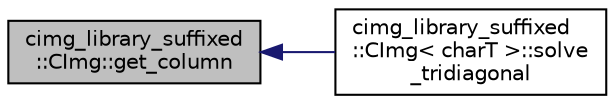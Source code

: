 digraph "cimg_library_suffixed::CImg::get_column"
{
  edge [fontname="Helvetica",fontsize="10",labelfontname="Helvetica",labelfontsize="10"];
  node [fontname="Helvetica",fontsize="10",shape=record];
  rankdir="LR";
  Node1351 [label="cimg_library_suffixed\l::CImg::get_column",height=0.2,width=0.4,color="black", fillcolor="grey75", style="filled", fontcolor="black"];
  Node1351 -> Node1352 [dir="back",color="midnightblue",fontsize="10",style="solid",fontname="Helvetica"];
  Node1352 [label="cimg_library_suffixed\l::CImg\< charT \>::solve\l_tridiagonal",height=0.2,width=0.4,color="black", fillcolor="white", style="filled",URL="$structcimg__library__suffixed_1_1_c_img.html#a4eecbb5bc71cbde0df309ed674a83fcc",tooltip="Solve a tridiagonal system of linear equations. "];
}
